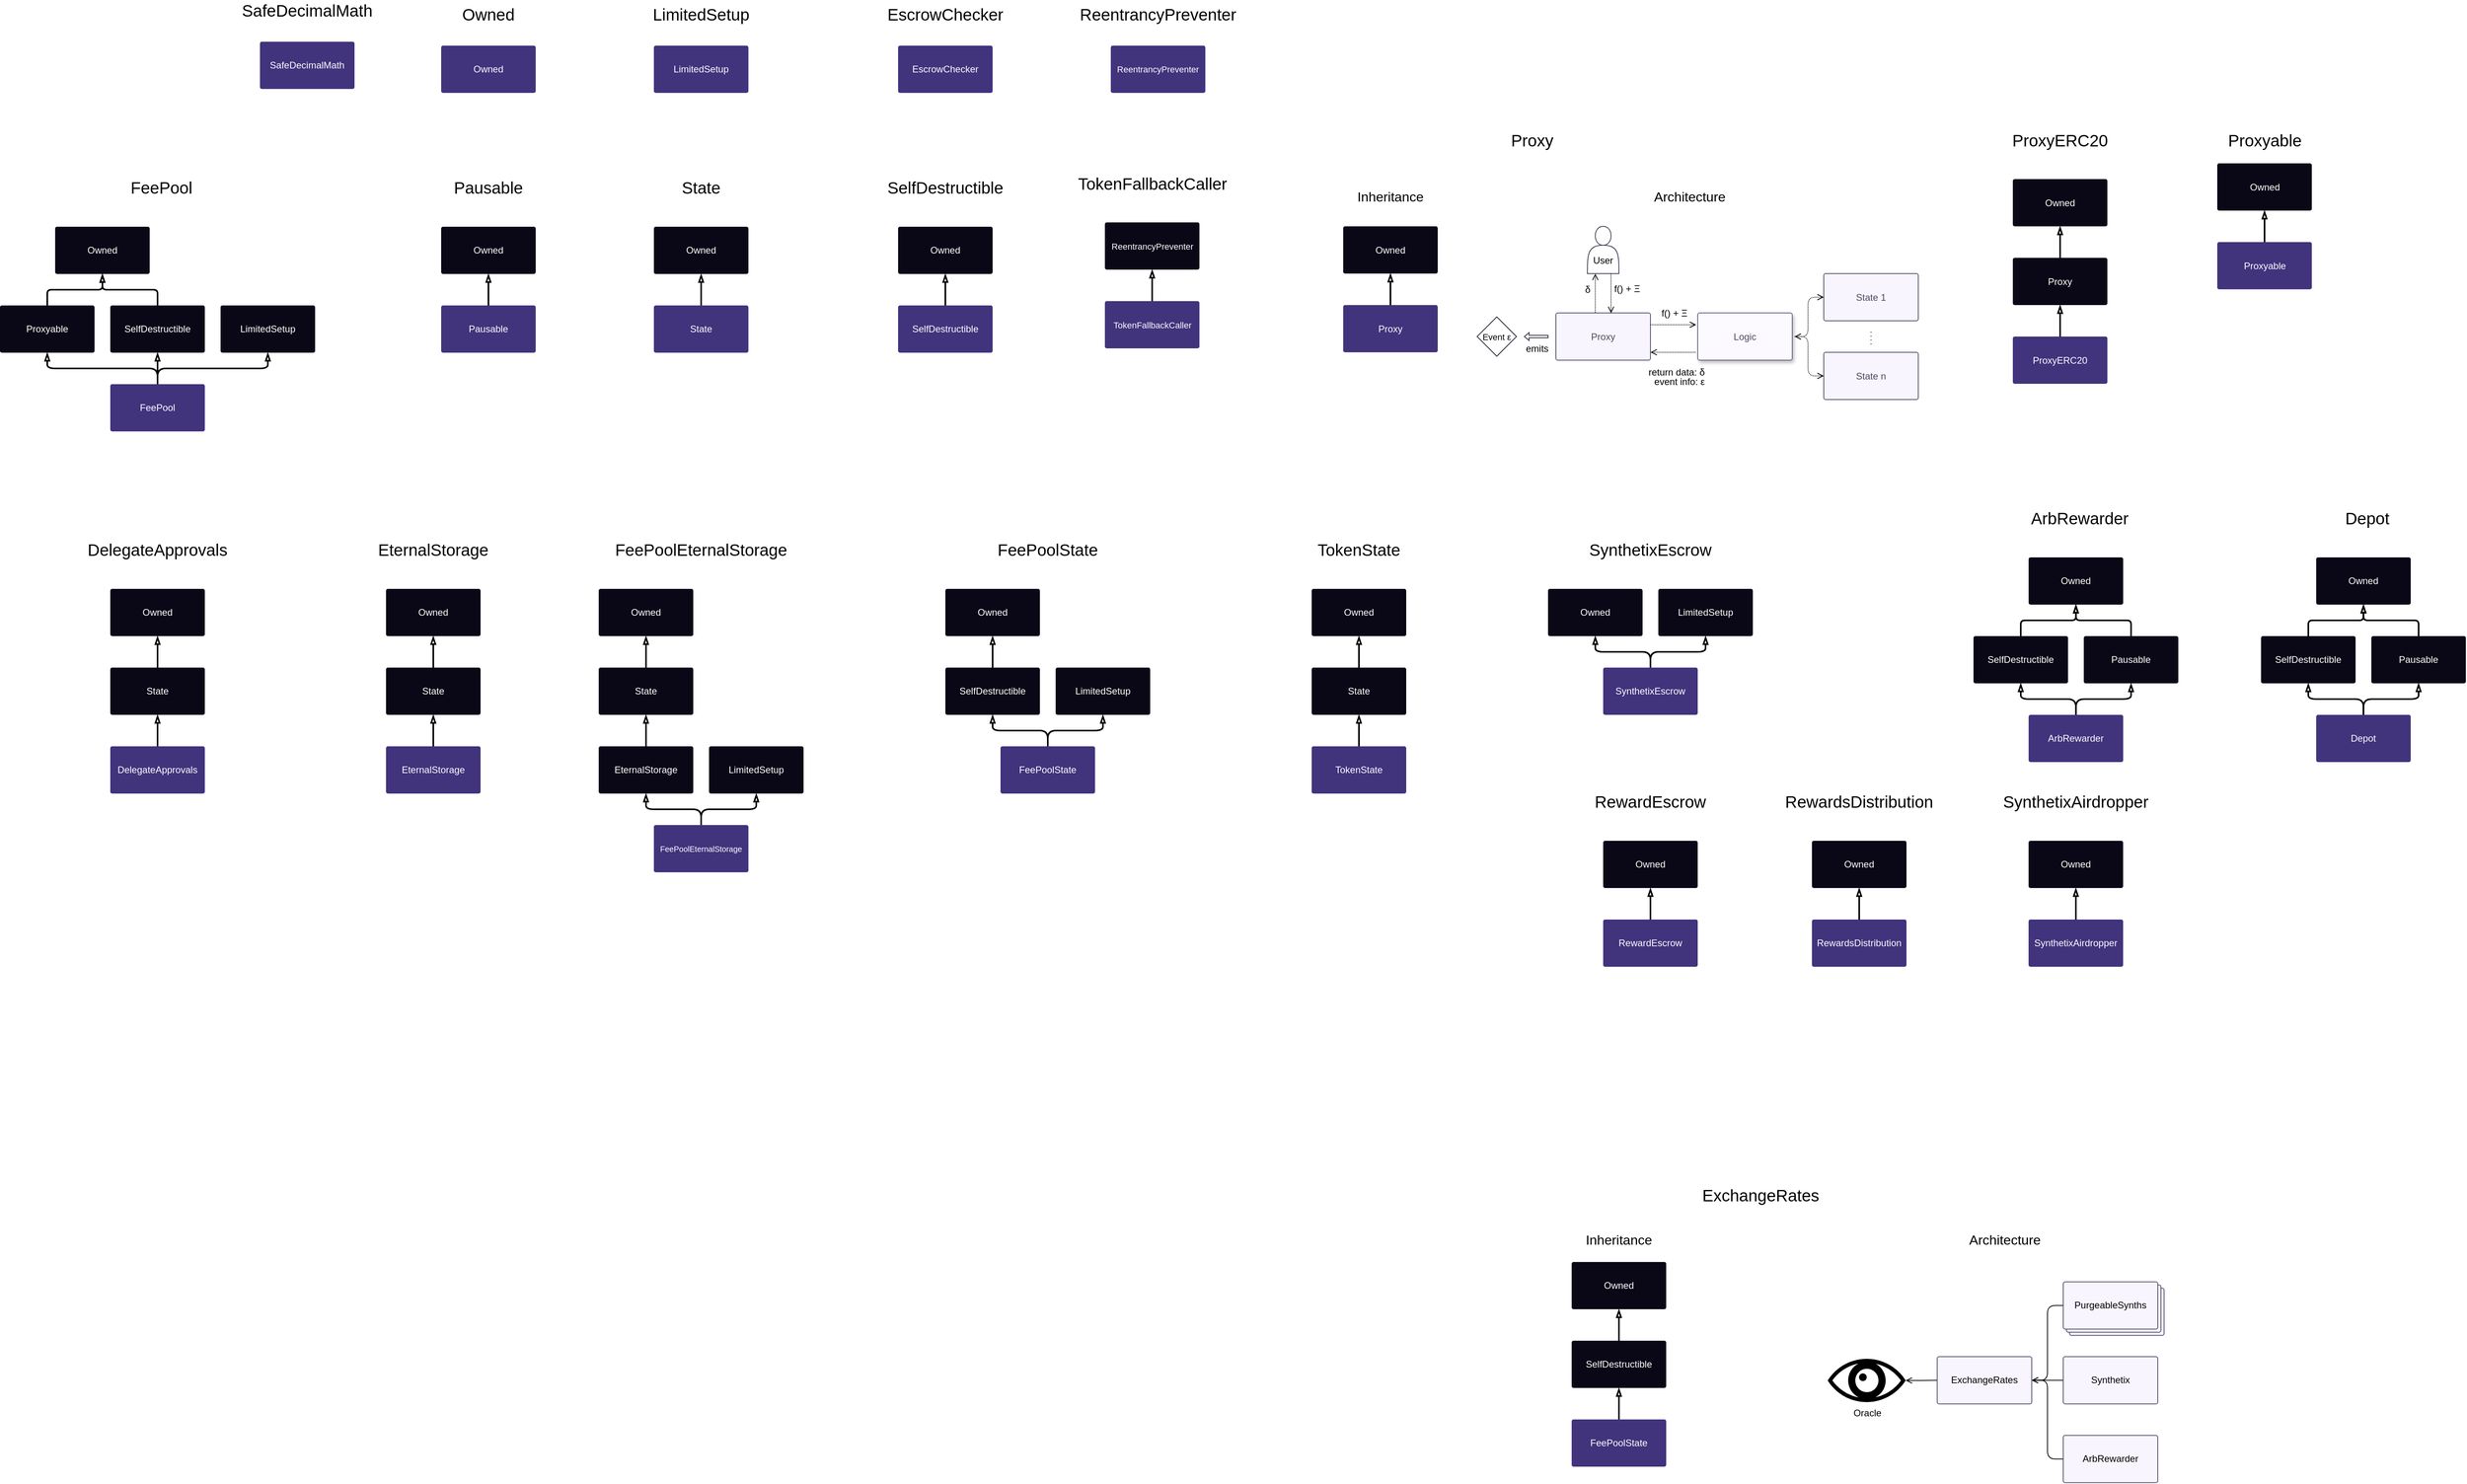 <mxfile version="11.2.8" type="device" pages="1"><diagram id="GeBhjOawOfTG-TZ4o7KQ" name="Page-1"><mxGraphModel dx="1338" dy="1855" grid="1" gridSize="10" guides="1" tooltips="1" connect="1" arrows="1" fold="1" page="1" pageScale="1" pageWidth="850" pageHeight="1100" math="0" shadow="0"><root><mxCell id="0"/><mxCell id="1" parent="0"/><mxCell id="AA69jOeBU6M6I2S-nlwK-62" style="edgeStyle=orthogonalEdgeStyle;rounded=1;orthogonalLoop=1;jettySize=auto;html=1;exitX=0.5;exitY=0;exitDx=0;exitDy=0;entryX=0.5;entryY=1;entryDx=0;entryDy=0;endArrow=blockThin;endFill=0;strokeWidth=2;fontSize=21;" edge="1" parent="1" source="AA69jOeBU6M6I2S-nlwK-1" target="AA69jOeBU6M6I2S-nlwK-2"><mxGeometry relative="1" as="geometry"/></mxCell><mxCell id="AA69jOeBU6M6I2S-nlwK-63" style="edgeStyle=orthogonalEdgeStyle;rounded=1;orthogonalLoop=1;jettySize=auto;html=1;exitX=0.5;exitY=0;exitDx=0;exitDy=0;entryX=0.5;entryY=1;entryDx=0;entryDy=0;endArrow=blockThin;endFill=0;strokeWidth=2;fontSize=21;" edge="1" parent="1" source="AA69jOeBU6M6I2S-nlwK-1" target="AA69jOeBU6M6I2S-nlwK-5"><mxGeometry relative="1" as="geometry"/></mxCell><mxCell id="AA69jOeBU6M6I2S-nlwK-64" style="edgeStyle=orthogonalEdgeStyle;rounded=1;orthogonalLoop=1;jettySize=auto;html=1;exitX=0.5;exitY=0;exitDx=0;exitDy=0;entryX=0.5;entryY=1;entryDx=0;entryDy=0;endArrow=blockThin;endFill=0;strokeWidth=2;fontSize=21;" edge="1" parent="1" source="AA69jOeBU6M6I2S-nlwK-1" target="AA69jOeBU6M6I2S-nlwK-4"><mxGeometry relative="1" as="geometry"/></mxCell><mxCell id="AA69jOeBU6M6I2S-nlwK-1" value="&lt;font color=&quot;#FFFFFF&quot;&gt;FeePool&lt;/font&gt;" style="rounded=1;whiteSpace=wrap;html=1;fillColor=#42337D;strokeColor=none;arcSize=4;gradientColor=none;" vertex="1" parent="1"><mxGeometry x="180" y="320" width="120" height="60" as="geometry"/></mxCell><mxCell id="AA69jOeBU6M6I2S-nlwK-7" style="edgeStyle=orthogonalEdgeStyle;rounded=1;orthogonalLoop=1;jettySize=auto;html=1;exitX=0.5;exitY=0;exitDx=0;exitDy=0;entryX=0.5;entryY=1;entryDx=0;entryDy=0;strokeWidth=2;arcSize=10;endArrow=blockThin;endFill=0;" edge="1" parent="1" source="AA69jOeBU6M6I2S-nlwK-2" target="AA69jOeBU6M6I2S-nlwK-3"><mxGeometry relative="1" as="geometry"/></mxCell><UserObject label="&lt;font color=&quot;#FFFFFF&quot;&gt;SelfDestructible&lt;/font&gt;" link="SelfDestructible" id="AA69jOeBU6M6I2S-nlwK-2"><mxCell style="rounded=1;whiteSpace=wrap;html=1;fillColor=#0a0817;strokeColor=none;arcSize=4;" vertex="1" parent="1"><mxGeometry x="180" y="220" width="120" height="60" as="geometry"/></mxCell></UserObject><UserObject label="&lt;font color=&quot;#FFFFFF&quot;&gt;Owned&lt;/font&gt;" link="Owned" id="AA69jOeBU6M6I2S-nlwK-3"><mxCell style="rounded=1;whiteSpace=wrap;html=1;fillColor=#0a0817;strokeColor=none;arcSize=4;" vertex="1" parent="1"><mxGeometry x="110" y="120" width="120" height="60" as="geometry"/></mxCell></UserObject><UserObject label="&lt;div&gt;&lt;font color=&quot;#FFFFFF&quot;&gt;LimitedSetup&lt;/font&gt;&lt;/div&gt;" link="LimitedSetup" id="AA69jOeBU6M6I2S-nlwK-4"><mxCell style="rounded=1;whiteSpace=wrap;html=1;fillColor=#0a0817;strokeColor=none;arcSize=4;" vertex="1" parent="1"><mxGeometry x="320" y="220" width="120" height="60" as="geometry"/></mxCell></UserObject><mxCell id="AA69jOeBU6M6I2S-nlwK-10" style="edgeStyle=orthogonalEdgeStyle;rounded=1;orthogonalLoop=1;jettySize=auto;html=1;exitX=0.5;exitY=0;exitDx=0;exitDy=0;strokeWidth=2;arcSize=10;endArrow=blockThin;endFill=0;" edge="1" parent="1" source="AA69jOeBU6M6I2S-nlwK-5" target="AA69jOeBU6M6I2S-nlwK-3"><mxGeometry relative="1" as="geometry"/></mxCell><UserObject label="&lt;font style=&quot;font-size: 12px&quot; color=&quot;#FFFFFF&quot;&gt;Proxyable&lt;/font&gt;" link="Proxyable" id="AA69jOeBU6M6I2S-nlwK-5"><mxCell style="rounded=1;whiteSpace=wrap;html=1;fillColor=#0a0817;strokeColor=none;arcSize=4;" vertex="1" parent="1"><mxGeometry x="40" y="220" width="120" height="60" as="geometry"/></mxCell></UserObject><mxCell id="AA69jOeBU6M6I2S-nlwK-16" value="Pausable" style="text;html=1;strokeColor=none;fillColor=none;align=center;verticalAlign=middle;whiteSpace=wrap;rounded=0;fontSize=21;" vertex="1" parent="1"><mxGeometry x="640" y="60" width="40" height="20" as="geometry"/></mxCell><mxCell id="AA69jOeBU6M6I2S-nlwK-17" value="FeePool" style="text;html=1;strokeColor=none;fillColor=none;align=center;verticalAlign=middle;whiteSpace=wrap;rounded=0;fontSize=21;" vertex="1" parent="1"><mxGeometry x="225" y="60" width="40" height="20" as="geometry"/></mxCell><mxCell id="AA69jOeBU6M6I2S-nlwK-18" style="edgeStyle=orthogonalEdgeStyle;rounded=1;orthogonalLoop=1;jettySize=auto;html=1;exitX=0.5;exitY=0;exitDx=0;exitDy=0;entryX=0.5;entryY=1;entryDx=0;entryDy=0;strokeWidth=2;arcSize=10;endArrow=blockThin;endFill=0;" edge="1" parent="1" source="AA69jOeBU6M6I2S-nlwK-19" target="AA69jOeBU6M6I2S-nlwK-20"><mxGeometry relative="1" as="geometry"/></mxCell><UserObject label="&lt;font color=&quot;#FFFFFF&quot;&gt;Pausable&lt;/font&gt;" id="AA69jOeBU6M6I2S-nlwK-19"><mxCell style="rounded=1;whiteSpace=wrap;html=1;fillColor=#42337D;strokeColor=none;arcSize=4;" vertex="1" parent="1"><mxGeometry x="600" y="220" width="120" height="60" as="geometry"/></mxCell></UserObject><UserObject label="&lt;font color=&quot;#FFFFFF&quot;&gt;Owned&lt;/font&gt;" link="Owned" id="AA69jOeBU6M6I2S-nlwK-20"><mxCell style="rounded=1;whiteSpace=wrap;html=1;fillColor=#0a0817;strokeColor=none;arcSize=4;" vertex="1" parent="1"><mxGeometry x="600" y="120" width="120" height="60" as="geometry"/></mxCell></UserObject><mxCell id="AA69jOeBU6M6I2S-nlwK-21" value="&lt;div&gt;SelfDestructible&lt;/div&gt;" style="text;html=1;strokeColor=none;fillColor=none;align=center;verticalAlign=middle;whiteSpace=wrap;rounded=0;fontSize=21;" vertex="1" parent="1"><mxGeometry x="1220" y="60" width="40" height="20" as="geometry"/></mxCell><mxCell id="AA69jOeBU6M6I2S-nlwK-73" style="edgeStyle=orthogonalEdgeStyle;rounded=1;orthogonalLoop=1;jettySize=auto;html=1;exitX=0.5;exitY=0;exitDx=0;exitDy=0;endArrow=blockThin;endFill=0;strokeWidth=2;fontSize=21;" edge="1" parent="1" source="AA69jOeBU6M6I2S-nlwK-32" target="AA69jOeBU6M6I2S-nlwK-35"><mxGeometry relative="1" as="geometry"/></mxCell><mxCell id="AA69jOeBU6M6I2S-nlwK-32" value="&lt;font color=&quot;#FFFFFF&quot;&gt;SelfDestructible&lt;/font&gt;" style="rounded=1;whiteSpace=wrap;html=1;fillColor=#42337D;strokeColor=none;arcSize=4;gradientColor=none;" vertex="1" parent="1"><mxGeometry x="1180" y="220" width="120" height="60" as="geometry"/></mxCell><UserObject label="&lt;font color=&quot;#FFFFFF&quot;&gt;Owned&lt;/font&gt;" link="Owned" id="AA69jOeBU6M6I2S-nlwK-35"><mxCell style="rounded=1;whiteSpace=wrap;html=1;fillColor=#0a0817;strokeColor=none;arcSize=4;" vertex="1" parent="1"><mxGeometry x="1180" y="120" width="120" height="60" as="geometry"/></mxCell></UserObject><mxCell id="AA69jOeBU6M6I2S-nlwK-36" style="edgeStyle=orthogonalEdgeStyle;rounded=1;orthogonalLoop=1;jettySize=auto;html=1;exitX=0.5;exitY=0;exitDx=0;exitDy=0;entryX=0.5;entryY=1;entryDx=0;entryDy=0;strokeWidth=2;arcSize=10;endArrow=blockThin;endFill=0;" edge="1" parent="1" source="AA69jOeBU6M6I2S-nlwK-37" target="AA69jOeBU6M6I2S-nlwK-38"><mxGeometry relative="1" as="geometry"/></mxCell><mxCell id="AA69jOeBU6M6I2S-nlwK-37" value="&lt;font color=&quot;#FFFFFF&quot;&gt;State&lt;/font&gt;" style="rounded=1;whiteSpace=wrap;html=1;fillColor=#42337D;strokeColor=none;arcSize=4;gradientColor=none;" vertex="1" parent="1"><mxGeometry x="870" y="220" width="120" height="60" as="geometry"/></mxCell><UserObject label="&lt;font color=&quot;#FFFFFF&quot;&gt;Owned&lt;/font&gt;" link="Owned" id="AA69jOeBU6M6I2S-nlwK-38"><mxCell style="rounded=1;whiteSpace=wrap;html=1;fillColor=#0a0817;strokeColor=none;arcSize=4;" vertex="1" parent="1"><mxGeometry x="870" y="120" width="120" height="60" as="geometry"/></mxCell></UserObject><mxCell id="AA69jOeBU6M6I2S-nlwK-39" value="State" style="text;html=1;strokeColor=none;fillColor=none;align=center;verticalAlign=middle;whiteSpace=wrap;rounded=0;fontSize=21;" vertex="1" parent="1"><mxGeometry x="910" y="60" width="40" height="20" as="geometry"/></mxCell><mxCell id="AA69jOeBU6M6I2S-nlwK-41" style="edgeStyle=orthogonalEdgeStyle;rounded=1;orthogonalLoop=1;jettySize=auto;html=1;exitX=0.5;exitY=0;exitDx=0;exitDy=0;entryX=0.5;entryY=1;entryDx=0;entryDy=0;strokeWidth=2;arcSize=10;endArrow=blockThin;endFill=0;" edge="1" parent="1" source="AA69jOeBU6M6I2S-nlwK-42" target="AA69jOeBU6M6I2S-nlwK-43"><mxGeometry relative="1" as="geometry"/></mxCell><UserObject label="&lt;font color=&quot;#FFFFFF&quot;&gt;DelegateApprovals&lt;/font&gt;" id="AA69jOeBU6M6I2S-nlwK-42"><mxCell style="rounded=1;whiteSpace=wrap;html=1;fillColor=#42337D;strokeColor=none;arcSize=4;gradientColor=none;" vertex="1" parent="1"><mxGeometry x="180" y="780" width="120" height="60" as="geometry"/></mxCell></UserObject><mxCell id="AA69jOeBU6M6I2S-nlwK-46" style="edgeStyle=orthogonalEdgeStyle;rounded=1;orthogonalLoop=1;jettySize=auto;html=1;exitX=0.5;exitY=0;exitDx=0;exitDy=0;entryX=0.5;entryY=1;entryDx=0;entryDy=0;endArrow=blockThin;endFill=0;strokeWidth=2;fontSize=21;" edge="1" parent="1" source="AA69jOeBU6M6I2S-nlwK-43" target="AA69jOeBU6M6I2S-nlwK-45"><mxGeometry relative="1" as="geometry"/></mxCell><UserObject label="&lt;font color=&quot;#FFFFFF&quot;&gt;State&lt;/font&gt;" link="State" id="AA69jOeBU6M6I2S-nlwK-43"><mxCell style="rounded=1;whiteSpace=wrap;html=1;fillColor=#0a0817;strokeColor=none;arcSize=4;" vertex="1" parent="1"><mxGeometry x="180" y="680" width="120" height="60" as="geometry"/></mxCell></UserObject><mxCell id="AA69jOeBU6M6I2S-nlwK-44" value="DelegateApprovals" style="text;html=1;strokeColor=none;fillColor=none;align=center;verticalAlign=middle;whiteSpace=wrap;rounded=0;fontSize=21;" vertex="1" parent="1"><mxGeometry x="220" y="520" width="40" height="20" as="geometry"/></mxCell><UserObject label="&lt;font color=&quot;#FFFFFF&quot;&gt;Owned&lt;/font&gt;" link="Owned" id="AA69jOeBU6M6I2S-nlwK-45"><mxCell style="rounded=1;whiteSpace=wrap;html=1;fillColor=#0a0817;strokeColor=none;arcSize=4;" vertex="1" parent="1"><mxGeometry x="180" y="580" width="120" height="60" as="geometry"/></mxCell></UserObject><mxCell id="AA69jOeBU6M6I2S-nlwK-47" style="edgeStyle=orthogonalEdgeStyle;rounded=1;orthogonalLoop=1;jettySize=auto;html=1;exitX=0.5;exitY=0;exitDx=0;exitDy=0;entryX=0.5;entryY=1;entryDx=0;entryDy=0;strokeWidth=2;arcSize=10;endArrow=blockThin;endFill=0;" edge="1" parent="1" source="AA69jOeBU6M6I2S-nlwK-48" target="AA69jOeBU6M6I2S-nlwK-50"><mxGeometry relative="1" as="geometry"/></mxCell><UserObject label="&lt;font color=&quot;#FFFFFF&quot;&gt;EternalStorage&lt;/font&gt;" id="AA69jOeBU6M6I2S-nlwK-48"><mxCell style="rounded=1;whiteSpace=wrap;html=1;fillColor=#42337D;strokeColor=none;arcSize=4;gradientColor=none;" vertex="1" parent="1"><mxGeometry x="530" y="780" width="120" height="60" as="geometry"/></mxCell></UserObject><mxCell id="AA69jOeBU6M6I2S-nlwK-49" style="edgeStyle=orthogonalEdgeStyle;rounded=1;orthogonalLoop=1;jettySize=auto;html=1;exitX=0.5;exitY=0;exitDx=0;exitDy=0;entryX=0.5;entryY=1;entryDx=0;entryDy=0;endArrow=blockThin;endFill=0;strokeWidth=2;fontSize=21;" edge="1" parent="1" source="AA69jOeBU6M6I2S-nlwK-50" target="AA69jOeBU6M6I2S-nlwK-52"><mxGeometry relative="1" as="geometry"/></mxCell><UserObject label="&lt;font color=&quot;#FFFFFF&quot;&gt;State&lt;/font&gt;" link="State" id="AA69jOeBU6M6I2S-nlwK-50"><mxCell style="rounded=1;whiteSpace=wrap;html=1;fillColor=#0a0817;strokeColor=none;arcSize=4;" vertex="1" parent="1"><mxGeometry x="530" y="680" width="120" height="60" as="geometry"/></mxCell></UserObject><mxCell id="AA69jOeBU6M6I2S-nlwK-51" value="EternalStorage" style="text;html=1;strokeColor=none;fillColor=none;align=center;verticalAlign=middle;whiteSpace=wrap;rounded=0;fontSize=21;" vertex="1" parent="1"><mxGeometry x="570" y="520" width="40" height="20" as="geometry"/></mxCell><UserObject label="&lt;font color=&quot;#FFFFFF&quot;&gt;Owned&lt;/font&gt;" link="Owned" id="AA69jOeBU6M6I2S-nlwK-52"><mxCell style="rounded=1;whiteSpace=wrap;html=1;fillColor=#0a0817;strokeColor=none;arcSize=4;" vertex="1" parent="1"><mxGeometry x="530" y="580" width="120" height="60" as="geometry"/></mxCell></UserObject><mxCell id="AA69jOeBU6M6I2S-nlwK-53" style="edgeStyle=orthogonalEdgeStyle;rounded=1;orthogonalLoop=1;jettySize=auto;html=1;exitX=0.5;exitY=0;exitDx=0;exitDy=0;entryX=0.5;entryY=1;entryDx=0;entryDy=0;strokeWidth=2;arcSize=10;endArrow=blockThin;endFill=0;" edge="1" parent="1" source="AA69jOeBU6M6I2S-nlwK-54" target="AA69jOeBU6M6I2S-nlwK-56"><mxGeometry relative="1" as="geometry"/></mxCell><UserObject label="&lt;font color=&quot;#FFFFFF&quot;&gt;EternalStorage&lt;/font&gt;" link="EternalStorage" id="AA69jOeBU6M6I2S-nlwK-54"><mxCell style="rounded=1;whiteSpace=wrap;html=1;fillColor=#0A0817;strokeColor=none;arcSize=4;gradientColor=none;" vertex="1" parent="1"><mxGeometry x="800" y="780" width="120" height="60" as="geometry"/></mxCell></UserObject><mxCell id="AA69jOeBU6M6I2S-nlwK-55" style="edgeStyle=orthogonalEdgeStyle;rounded=1;orthogonalLoop=1;jettySize=auto;html=1;exitX=0.5;exitY=0;exitDx=0;exitDy=0;entryX=0.5;entryY=1;entryDx=0;entryDy=0;endArrow=blockThin;endFill=0;strokeWidth=2;fontSize=21;" edge="1" parent="1" source="AA69jOeBU6M6I2S-nlwK-56" target="AA69jOeBU6M6I2S-nlwK-58"><mxGeometry relative="1" as="geometry"/></mxCell><UserObject label="&lt;font color=&quot;#FFFFFF&quot;&gt;State&lt;/font&gt;" link="State" id="AA69jOeBU6M6I2S-nlwK-56"><mxCell style="rounded=1;whiteSpace=wrap;html=1;fillColor=#0a0817;strokeColor=none;arcSize=4;" vertex="1" parent="1"><mxGeometry x="800" y="680" width="120" height="60" as="geometry"/></mxCell></UserObject><mxCell id="AA69jOeBU6M6I2S-nlwK-57" value="&lt;div&gt;FeePoolEternalStorage&lt;/div&gt;" style="text;html=1;strokeColor=none;fillColor=none;align=center;verticalAlign=middle;whiteSpace=wrap;rounded=0;fontSize=21;" vertex="1" parent="1"><mxGeometry x="910" y="520" width="40" height="20" as="geometry"/></mxCell><UserObject label="&lt;font color=&quot;#FFFFFF&quot;&gt;Owned&lt;/font&gt;" link="Owned" id="AA69jOeBU6M6I2S-nlwK-58"><mxCell style="rounded=1;whiteSpace=wrap;html=1;fillColor=#0a0817;strokeColor=none;arcSize=4;" vertex="1" parent="1"><mxGeometry x="800" y="580" width="120" height="60" as="geometry"/></mxCell></UserObject><mxCell id="AA69jOeBU6M6I2S-nlwK-67" style="edgeStyle=orthogonalEdgeStyle;rounded=1;orthogonalLoop=1;jettySize=auto;html=1;exitX=0.5;exitY=0;exitDx=0;exitDy=0;entryX=0.5;entryY=1;entryDx=0;entryDy=0;endArrow=blockThin;endFill=0;strokeWidth=2;fontSize=21;" edge="1" parent="1" source="AA69jOeBU6M6I2S-nlwK-59" target="AA69jOeBU6M6I2S-nlwK-54"><mxGeometry relative="1" as="geometry"/></mxCell><mxCell id="AA69jOeBU6M6I2S-nlwK-68" style="edgeStyle=orthogonalEdgeStyle;rounded=1;orthogonalLoop=1;jettySize=auto;html=1;exitX=0.5;exitY=0;exitDx=0;exitDy=0;endArrow=blockThin;endFill=0;strokeWidth=2;fontSize=21;" edge="1" parent="1" source="AA69jOeBU6M6I2S-nlwK-59" target="AA69jOeBU6M6I2S-nlwK-61"><mxGeometry relative="1" as="geometry"/></mxCell><UserObject label="&lt;font style=&quot;font-size: 10px&quot; color=&quot;#FFFFFF&quot;&gt;FeePoolEternalStorage&lt;/font&gt;" id="AA69jOeBU6M6I2S-nlwK-59"><mxCell style="rounded=1;whiteSpace=wrap;html=1;fillColor=#42337D;strokeColor=none;arcSize=4;gradientColor=none;" vertex="1" parent="1"><mxGeometry x="870" y="880" width="120" height="60" as="geometry"/></mxCell></UserObject><UserObject label="&lt;font color=&quot;#FFFFFF&quot;&gt;LimitedSetup&lt;/font&gt;" link="LimitedSetup" id="AA69jOeBU6M6I2S-nlwK-61"><mxCell style="rounded=1;whiteSpace=wrap;html=1;fillColor=#0A0817;strokeColor=none;arcSize=4;gradientColor=none;" vertex="1" parent="1"><mxGeometry x="940" y="780" width="120" height="60" as="geometry"/></mxCell></UserObject><UserObject label="&lt;font color=&quot;#FFFFFF&quot;&gt;Owned&lt;/font&gt;" id="AA69jOeBU6M6I2S-nlwK-69"><mxCell style="rounded=1;whiteSpace=wrap;html=1;fillColor=#42337D;strokeColor=none;arcSize=4;" vertex="1" parent="1"><mxGeometry x="600" y="-110" width="120" height="60" as="geometry"/></mxCell></UserObject><mxCell id="AA69jOeBU6M6I2S-nlwK-70" value="Owned" style="text;html=1;strokeColor=none;fillColor=none;align=center;verticalAlign=middle;whiteSpace=wrap;rounded=0;fontSize=21;" vertex="1" parent="1"><mxGeometry x="640" y="-160" width="40" height="20" as="geometry"/></mxCell><UserObject label="&lt;font color=&quot;#FFFFFF&quot;&gt;LimitedSetup&lt;/font&gt;" id="AA69jOeBU6M6I2S-nlwK-71"><mxCell style="rounded=1;whiteSpace=wrap;html=1;fillColor=#42337D;strokeColor=none;arcSize=4;" vertex="1" parent="1"><mxGeometry x="870" y="-110" width="120" height="60" as="geometry"/></mxCell></UserObject><mxCell id="AA69jOeBU6M6I2S-nlwK-72" value="LimitedSetup" style="text;html=1;strokeColor=none;fillColor=none;align=center;verticalAlign=middle;whiteSpace=wrap;rounded=0;fontSize=21;" vertex="1" parent="1"><mxGeometry x="910" y="-160" width="40" height="20" as="geometry"/></mxCell><mxCell id="AA69jOeBU6M6I2S-nlwK-74" style="edgeStyle=orthogonalEdgeStyle;rounded=1;orthogonalLoop=1;jettySize=auto;html=1;exitX=0.5;exitY=0;exitDx=0;exitDy=0;entryX=0.5;entryY=1;entryDx=0;entryDy=0;strokeWidth=2;arcSize=10;endArrow=blockThin;endFill=0;" edge="1" parent="1" source="AA69jOeBU6M6I2S-nlwK-75" target="AA69jOeBU6M6I2S-nlwK-77"><mxGeometry relative="1" as="geometry"/></mxCell><UserObject label="&lt;font color=&quot;#FFFFFF&quot;&gt;SelfDestructible&lt;/font&gt;" link="SelfDestructible" id="AA69jOeBU6M6I2S-nlwK-75"><mxCell style="rounded=1;whiteSpace=wrap;html=1;fillColor=#0A0817;strokeColor=none;arcSize=4;gradientColor=none;" vertex="1" parent="1"><mxGeometry x="1240" y="680" width="120" height="60" as="geometry"/></mxCell></UserObject><UserObject label="&lt;font color=&quot;#FFFFFF&quot;&gt;Owned&lt;/font&gt;" link="Owned" id="AA69jOeBU6M6I2S-nlwK-77"><mxCell style="rounded=1;whiteSpace=wrap;html=1;fillColor=#0a0817;strokeColor=none;arcSize=4;" vertex="1" parent="1"><mxGeometry x="1240" y="580" width="120" height="60" as="geometry"/></mxCell></UserObject><mxCell id="AA69jOeBU6M6I2S-nlwK-79" style="edgeStyle=orthogonalEdgeStyle;rounded=1;orthogonalLoop=1;jettySize=auto;html=1;exitX=0.5;exitY=0;exitDx=0;exitDy=0;entryX=0.5;entryY=1;entryDx=0;entryDy=0;endArrow=blockThin;endFill=0;strokeWidth=2;fontSize=21;" edge="1" parent="1" source="AA69jOeBU6M6I2S-nlwK-81" target="AA69jOeBU6M6I2S-nlwK-75"><mxGeometry relative="1" as="geometry"/></mxCell><mxCell id="AA69jOeBU6M6I2S-nlwK-80" style="edgeStyle=orthogonalEdgeStyle;rounded=1;orthogonalLoop=1;jettySize=auto;html=1;exitX=0.5;exitY=0;exitDx=0;exitDy=0;endArrow=blockThin;endFill=0;strokeWidth=2;fontSize=21;" edge="1" parent="1" source="AA69jOeBU6M6I2S-nlwK-81" target="AA69jOeBU6M6I2S-nlwK-82"><mxGeometry relative="1" as="geometry"/></mxCell><UserObject label="&lt;font style=&quot;font-size: 12px&quot; color=&quot;#FFFFFF&quot;&gt;FeePoolState&lt;/font&gt;" id="AA69jOeBU6M6I2S-nlwK-81"><mxCell style="rounded=1;whiteSpace=wrap;html=1;fillColor=#42337D;strokeColor=none;arcSize=4;gradientColor=none;" vertex="1" parent="1"><mxGeometry x="1310" y="780" width="120" height="60" as="geometry"/></mxCell></UserObject><UserObject label="&lt;font color=&quot;#FFFFFF&quot;&gt;LimitedSetup&lt;/font&gt;" link="LimitedSetup" id="AA69jOeBU6M6I2S-nlwK-82"><mxCell style="rounded=1;whiteSpace=wrap;html=1;fillColor=#0A0817;strokeColor=none;arcSize=4;gradientColor=none;" vertex="1" parent="1"><mxGeometry x="1380" y="680" width="120" height="60" as="geometry"/></mxCell></UserObject><mxCell id="AA69jOeBU6M6I2S-nlwK-83" value="&lt;div&gt;FeePoolState&lt;/div&gt;" style="text;html=1;strokeColor=none;fillColor=none;align=center;verticalAlign=middle;whiteSpace=wrap;rounded=0;fontSize=21;" vertex="1" parent="1"><mxGeometry x="1350" y="520" width="40" height="20" as="geometry"/></mxCell><mxCell id="AA69jOeBU6M6I2S-nlwK-88" value="Proxy" style="text;html=1;strokeColor=none;fillColor=none;align=center;verticalAlign=middle;whiteSpace=wrap;rounded=0;fontSize=21;" vertex="1" parent="1"><mxGeometry x="1965" y="-0.5" width="40" height="20" as="geometry"/></mxCell><mxCell id="AA69jOeBU6M6I2S-nlwK-89" style="edgeStyle=orthogonalEdgeStyle;rounded=1;orthogonalLoop=1;jettySize=auto;html=1;exitX=0.5;exitY=0;exitDx=0;exitDy=0;endArrow=blockThin;endFill=0;strokeWidth=2;fontSize=21;" edge="1" parent="1" source="AA69jOeBU6M6I2S-nlwK-90" target="AA69jOeBU6M6I2S-nlwK-91"><mxGeometry relative="1" as="geometry"/></mxCell><mxCell id="AA69jOeBU6M6I2S-nlwK-90" value="&lt;font color=&quot;#FFFFFF&quot;&gt;Proxy&lt;/font&gt;" style="rounded=1;whiteSpace=wrap;html=1;fillColor=#42337D;strokeColor=none;arcSize=4;gradientColor=none;" vertex="1" parent="1"><mxGeometry x="1745" y="219.5" width="120" height="60" as="geometry"/></mxCell><UserObject label="&lt;font color=&quot;#FFFFFF&quot;&gt;Owned&lt;/font&gt;" link="Owned" id="AA69jOeBU6M6I2S-nlwK-91"><mxCell style="rounded=1;whiteSpace=wrap;html=1;fillColor=#0a0817;strokeColor=none;arcSize=4;" vertex="1" parent="1"><mxGeometry x="1745" y="119.5" width="120" height="60" as="geometry"/></mxCell></UserObject><mxCell id="AA69jOeBU6M6I2S-nlwK-92" value="&lt;font style=&quot;font-size: 17px&quot;&gt;Inheritance&lt;/font&gt;" style="text;html=1;strokeColor=none;fillColor=none;align=center;verticalAlign=middle;whiteSpace=wrap;rounded=0;fontSize=21;" vertex="1" parent="1"><mxGeometry x="1785" y="69.5" width="40" height="20" as="geometry"/></mxCell><mxCell id="AA69jOeBU6M6I2S-nlwK-93" value="&lt;font style=&quot;font-size: 17px&quot;&gt;Architecture&lt;/font&gt;" style="text;html=1;strokeColor=none;fillColor=none;align=center;verticalAlign=middle;whiteSpace=wrap;rounded=0;fontSize=21;" vertex="1" parent="1"><mxGeometry x="2165" y="69.5" width="40" height="20" as="geometry"/></mxCell><mxCell id="AA69jOeBU6M6I2S-nlwK-123" style="edgeStyle=orthogonalEdgeStyle;rounded=1;orthogonalLoop=1;jettySize=auto;html=1;exitX=1;exitY=0.25;exitDx=0;exitDy=0;dashed=1;dashPattern=1 1;startArrow=none;startFill=0;endArrow=open;endFill=0;strokeWidth=1;fontSize=21;" edge="1" parent="1" source="AA69jOeBU6M6I2S-nlwK-96"><mxGeometry relative="1" as="geometry"><mxPoint x="2193" y="244.5" as="targetPoint"/><mxPoint x="2136.968" y="244.5" as="sourcePoint"/></mxGeometry></mxCell><mxCell id="AA69jOeBU6M6I2S-nlwK-128" value="&lt;font style=&quot;font-size: 12px&quot;&gt;f() + &lt;/font&gt;&lt;font style=&quot;font-size: 12px&quot;&gt;Ξ&lt;/font&gt;" style="text;html=1;resizable=0;points=[];align=center;verticalAlign=middle;labelBackgroundColor=#ffffff;fontSize=12;" vertex="1" connectable="0" parent="AA69jOeBU6M6I2S-nlwK-123"><mxGeometry x="0.228" y="-1" relative="1" as="geometry"><mxPoint x="-5.5" y="-16" as="offset"/></mxGeometry></mxCell><mxCell id="AA69jOeBU6M6I2S-nlwK-96" value="&lt;font color=&quot;#4D4963&quot;&gt;Proxy&lt;/font&gt;" style="rounded=1;whiteSpace=wrap;html=1;fillColor=#F8F5FF;strokeColor=#4D4963;arcSize=4;gradientColor=none;strokeWidth=1;" vertex="1" parent="1"><mxGeometry x="2015" y="229.5" width="120" height="60" as="geometry"/></mxCell><mxCell id="AA69jOeBU6M6I2S-nlwK-104" style="edgeStyle=orthogonalEdgeStyle;rounded=1;orthogonalLoop=1;jettySize=auto;html=1;exitX=1;exitY=0.5;exitDx=0;exitDy=0;entryX=0;entryY=0.5;entryDx=0;entryDy=0;dashed=1;startArrow=open;startFill=0;endArrow=open;endFill=0;strokeWidth=1;fontSize=21;dashPattern=1 1;" edge="1" parent="1" source="AA69jOeBU6M6I2S-nlwK-101" target="AA69jOeBU6M6I2S-nlwK-102"><mxGeometry relative="1" as="geometry"/></mxCell><mxCell id="AA69jOeBU6M6I2S-nlwK-114" style="edgeStyle=orthogonalEdgeStyle;rounded=1;orthogonalLoop=1;jettySize=auto;html=1;exitX=1;exitY=0.5;exitDx=0;exitDy=0;entryX=0;entryY=0.5;entryDx=0;entryDy=0;dashed=1;startArrow=none;startFill=0;endArrow=open;endFill=0;strokeWidth=1;fontSize=21;dashPattern=1 1;" edge="1" parent="1" source="AA69jOeBU6M6I2S-nlwK-101" target="AA69jOeBU6M6I2S-nlwK-113"><mxGeometry relative="1" as="geometry"/></mxCell><mxCell id="AA69jOeBU6M6I2S-nlwK-101" value="&lt;font color=&quot;#4D4963&quot;&gt;Logic&lt;br&gt;&lt;/font&gt;" style="rounded=1;whiteSpace=wrap;html=1;fillColor=#FCFAFF;strokeColor=#5D5878;arcSize=4;gradientColor=none;strokeWidth=1;glass=0;shadow=1;comic=0;perimeterSpacing=3;" vertex="1" parent="1"><mxGeometry x="2195" y="229.5" width="120" height="60" as="geometry"/></mxCell><mxCell id="AA69jOeBU6M6I2S-nlwK-102" value="&lt;font color=&quot;#4D4963&quot;&gt;State 1&lt;br&gt;&lt;/font&gt;" style="rounded=1;whiteSpace=wrap;html=1;fillColor=#F8F5FF;strokeColor=#4D4963;arcSize=4;gradientColor=none;strokeWidth=1;" vertex="1" parent="1"><mxGeometry x="2355" y="179.5" width="120" height="60" as="geometry"/></mxCell><mxCell id="AA69jOeBU6M6I2S-nlwK-112" style="edgeStyle=orthogonalEdgeStyle;rounded=1;orthogonalLoop=1;jettySize=auto;html=1;exitX=0.5;exitY=1;exitDx=0;exitDy=0;entryX=0.5;entryY=0;entryDx=0;entryDy=0;startArrow=none;startFill=0;endArrow=open;endFill=0;strokeWidth=1;fontSize=21;dashed=1;dashPattern=1 1;" edge="1" parent="1"><mxGeometry relative="1" as="geometry"><mxPoint x="2085" y="179.7" as="sourcePoint"/><mxPoint x="2085" y="229.7" as="targetPoint"/></mxGeometry></mxCell><mxCell id="AA69jOeBU6M6I2S-nlwK-126" value="&lt;font style=&quot;font-size: 12px&quot;&gt;f()&lt;/font&gt; + Ξ " style="text;html=1;resizable=0;points=[];align=center;verticalAlign=middle;labelBackgroundColor=#ffffff;fontSize=12;" vertex="1" connectable="0" parent="AA69jOeBU6M6I2S-nlwK-112"><mxGeometry x="0.04" y="1" relative="1" as="geometry"><mxPoint x="19" y="-6.5" as="offset"/></mxGeometry></mxCell><mxCell id="AA69jOeBU6M6I2S-nlwK-110" value="&lt;div&gt;&lt;br&gt;&lt;/div&gt;&lt;div style=&quot;font-size: 12px&quot;&gt;User&lt;br&gt;&lt;/div&gt;" style="shape=actor;whiteSpace=wrap;html=1;strokeColor=#3D3A4F;strokeWidth=1;fillColor=#FFFFFF;gradientColor=none;fontSize=21;" vertex="1" parent="1"><mxGeometry x="2055" y="119.5" width="40" height="60" as="geometry"/></mxCell><mxCell id="AA69jOeBU6M6I2S-nlwK-113" value="&lt;font color=&quot;#4D4963&quot;&gt;State n&lt;/font&gt;" style="rounded=1;whiteSpace=wrap;html=1;fillColor=#F8F5FF;strokeColor=#4D4963;arcSize=4;gradientColor=none;strokeWidth=1;" vertex="1" parent="1"><mxGeometry x="2355" y="279.5" width="120" height="60" as="geometry"/></mxCell><mxCell id="AA69jOeBU6M6I2S-nlwK-115" value="" style="endArrow=none;dashed=1;html=1;dashPattern=1 4;strokeWidth=1;fontSize=21;" edge="1" parent="1"><mxGeometry width="50" height="50" relative="1" as="geometry"><mxPoint x="2415" y="269.5" as="sourcePoint"/><mxPoint x="2415" y="249.5" as="targetPoint"/></mxGeometry></mxCell><mxCell id="AA69jOeBU6M6I2S-nlwK-125" style="edgeStyle=orthogonalEdgeStyle;rounded=1;orthogonalLoop=1;jettySize=auto;html=1;exitX=1.001;exitY=0.833;exitDx=0;exitDy=0;dashed=1;dashPattern=1 1;startArrow=open;startFill=0;endArrow=none;endFill=0;strokeWidth=1;fontSize=21;exitPerimeter=0;" edge="1" parent="1" source="AA69jOeBU6M6I2S-nlwK-96"><mxGeometry relative="1" as="geometry"><mxPoint x="2193" y="279.5" as="targetPoint"/><mxPoint x="2136.968" y="279.5" as="sourcePoint"/></mxGeometry></mxCell><mxCell id="AA69jOeBU6M6I2S-nlwK-132" value="&lt;p style=&quot;line-height: 60%; font-size: 12px;&quot; align=&quot;right&quot;&gt;&lt;font style=&quot;font-size: 12px;&quot;&gt;&lt;span style=&quot;font-size: 12px;&quot;&gt;&lt;font style=&quot;font-size: 12px;&quot;&gt;return data: &lt;span style=&quot;font-size: 12px;&quot; lang=&quot;el&quot;&gt;δ&lt;/span&gt;&lt;/font&gt;&lt;/span&gt;&lt;span style=&quot;font-size: 12px;&quot;&gt;&lt;font style=&quot;font-size: 12px;&quot;&gt;&lt;span style=&quot;line-height: 100%; font-size: 12px;&quot; lang=&quot;el&quot;&gt;&lt;br style=&quot;font-size: 12px;&quot;&gt;event info: &lt;/span&gt;&lt;span title=&quot;Greek language text&quot; style=&quot;font-size: 12px;&quot; lang=&quot;el&quot;&gt;ε&lt;/span&gt;&lt;/font&gt;&lt;/span&gt;&lt;span style=&quot;font-size: 12px;&quot;&gt;&lt;font style=&quot;font-size: 12px;&quot;&gt;&lt;span style=&quot;font-size: 12px;&quot; lang=&quot;el&quot;&gt;&lt;/span&gt;&lt;/font&gt;&lt;/span&gt;&lt;/font&gt;&lt;/p&gt;&lt;div style=&quot;font-size: 12px;&quot; align=&quot;right&quot;&gt;&lt;font style=&quot;font-size: 12px;&quot;&gt;&lt;span style=&quot;font-size: 12px;&quot;&gt;&lt;/span&gt;&lt;/font&gt;&lt;/div&gt;&lt;div style=&quot;font-size: 12px;&quot; align=&quot;right&quot;&gt;&lt;font style=&quot;font-size: 12px;&quot;&gt;&lt;span style=&quot;font-size: 12px;&quot;&gt;&lt;font style=&quot;font-size: 12px;&quot;&gt;&lt;span style=&quot;font-size: 12px;&quot; lang=&quot;el&quot;&gt;&lt;/span&gt;&lt;/font&gt;&lt;/span&gt;&lt;/font&gt;&lt;/div&gt;&lt;p style=&quot;font-size: 12px;&quot; align=&quot;right&quot;&gt;&lt;/p&gt;" style="text;html=1;resizable=0;points=[];align=right;verticalAlign=middle;labelBackgroundColor=none;fontSize=12;" vertex="1" connectable="0" parent="AA69jOeBU6M6I2S-nlwK-125"><mxGeometry x="0.069" relative="1" as="geometry"><mxPoint x="39" y="30" as="offset"/></mxGeometry></mxCell><mxCell id="AA69jOeBU6M6I2S-nlwK-129" style="edgeStyle=orthogonalEdgeStyle;rounded=1;orthogonalLoop=1;jettySize=auto;html=1;exitX=0.5;exitY=1;exitDx=0;exitDy=0;entryX=0.5;entryY=0;entryDx=0;entryDy=0;startArrow=open;startFill=0;endArrow=none;endFill=0;strokeWidth=1;fontSize=21;dashed=1;dashPattern=1 1;" edge="1" parent="1"><mxGeometry relative="1" as="geometry"><mxPoint x="2065" y="179.7" as="sourcePoint"/><mxPoint x="2065" y="229.7" as="targetPoint"/></mxGeometry></mxCell><mxCell id="AA69jOeBU6M6I2S-nlwK-131" value="&lt;font style=&quot;font-size: 12px&quot;&gt;&lt;span lang=&quot;el&quot;&gt;δ&lt;/span&gt;&lt;/font&gt;" style="text;html=1;resizable=0;points=[];align=center;verticalAlign=middle;labelBackgroundColor=#ffffff;fontSize=12;" vertex="1" connectable="0" parent="AA69jOeBU6M6I2S-nlwK-129"><mxGeometry x="-0.088" y="1" relative="1" as="geometry"><mxPoint x="-11" y="-3" as="offset"/></mxGeometry></mxCell><mxCell id="AA69jOeBU6M6I2S-nlwK-133" value="&lt;font style=&quot;font-size: 11px&quot;&gt;Event &lt;font style=&quot;font-size: 11px&quot;&gt;&lt;span&gt;&lt;font style=&quot;font-size: 11px&quot;&gt;&lt;span title=&quot;Greek language text&quot; lang=&quot;el&quot;&gt;ε&lt;/span&gt;&lt;/font&gt;&lt;/span&gt;&lt;/font&gt;&lt;/font&gt;" style="rhombus;whiteSpace=wrap;html=1;shadow=0;glass=0;comic=0;labelBackgroundColor=none;strokeColor=#2A2736;strokeWidth=1;fillColor=#FFFFFF;gradientColor=none;fontSize=12;rounded=0;" vertex="1" parent="1"><mxGeometry x="1915" y="234.5" width="50" height="50" as="geometry"/></mxCell><mxCell id="AA69jOeBU6M6I2S-nlwK-135" value="" style="shape=singleArrow;direction=west;whiteSpace=wrap;html=1;rounded=0;shadow=0;glass=0;comic=0;labelBackgroundColor=none;strokeColor=#2A2736;strokeWidth=1;fillColor=#FFFFFF;gradientColor=none;fontSize=12;" vertex="1" parent="1"><mxGeometry x="1975" y="254.5" width="30" height="10" as="geometry"/></mxCell><mxCell id="AA69jOeBU6M6I2S-nlwK-141" value="&lt;font style=&quot;font-size: 12px&quot;&gt;emits&lt;/font&gt;" style="text;html=1;resizable=0;points=[];autosize=1;align=left;verticalAlign=top;spacingTop=-4;fontSize=12;" vertex="1" parent="1"><mxGeometry x="1975" y="264.5" width="40" height="20" as="geometry"/></mxCell><mxCell id="AA69jOeBU6M6I2S-nlwK-142" style="edgeStyle=orthogonalEdgeStyle;rounded=1;orthogonalLoop=1;jettySize=auto;html=1;exitX=0.5;exitY=0;exitDx=0;exitDy=0;entryX=0.5;entryY=1;entryDx=0;entryDy=0;strokeWidth=2;arcSize=10;endArrow=blockThin;endFill=0;" edge="1" parent="1" source="AA69jOeBU6M6I2S-nlwK-143" target="AA69jOeBU6M6I2S-nlwK-145"><mxGeometry relative="1" as="geometry"/></mxCell><UserObject label="&lt;font color=&quot;#FFFFFF&quot;&gt;ProxyERC20&lt;/font&gt;" id="AA69jOeBU6M6I2S-nlwK-143"><mxCell style="rounded=1;whiteSpace=wrap;html=1;fillColor=#42337D;strokeColor=none;arcSize=4;gradientColor=none;" vertex="1" parent="1"><mxGeometry x="2595" y="259.5" width="120" height="60" as="geometry"/></mxCell></UserObject><mxCell id="AA69jOeBU6M6I2S-nlwK-144" style="edgeStyle=orthogonalEdgeStyle;rounded=1;orthogonalLoop=1;jettySize=auto;html=1;exitX=0.5;exitY=0;exitDx=0;exitDy=0;entryX=0.5;entryY=1;entryDx=0;entryDy=0;endArrow=blockThin;endFill=0;strokeWidth=2;fontSize=21;" edge="1" parent="1" source="AA69jOeBU6M6I2S-nlwK-145" target="AA69jOeBU6M6I2S-nlwK-147"><mxGeometry relative="1" as="geometry"/></mxCell><UserObject label="&lt;font color=&quot;#FFFFFF&quot;&gt;Proxy&lt;/font&gt;" link="Proxy" id="AA69jOeBU6M6I2S-nlwK-145"><mxCell style="rounded=1;whiteSpace=wrap;html=1;fillColor=#0a0817;strokeColor=none;arcSize=4;" vertex="1" parent="1"><mxGeometry x="2595" y="159.5" width="120" height="60" as="geometry"/></mxCell></UserObject><mxCell id="AA69jOeBU6M6I2S-nlwK-146" value="&lt;div&gt;ProxyERC20&lt;/div&gt;" style="text;html=1;strokeColor=none;fillColor=none;align=center;verticalAlign=middle;whiteSpace=wrap;rounded=0;fontSize=21;" vertex="1" parent="1"><mxGeometry x="2635" y="-0.5" width="40" height="20" as="geometry"/></mxCell><UserObject label="&lt;font color=&quot;#FFFFFF&quot;&gt;Owned&lt;/font&gt;" link="Owned" id="AA69jOeBU6M6I2S-nlwK-147"><mxCell style="rounded=1;whiteSpace=wrap;html=1;fillColor=#0a0817;strokeColor=none;arcSize=4;" vertex="1" parent="1"><mxGeometry x="2595" y="59.5" width="120" height="60" as="geometry"/></mxCell></UserObject><mxCell id="AA69jOeBU6M6I2S-nlwK-148" value="Proxyable" style="text;html=1;strokeColor=none;fillColor=none;align=center;verticalAlign=middle;whiteSpace=wrap;rounded=0;fontSize=21;" vertex="1" parent="1"><mxGeometry x="2894.5" y="-0.5" width="40" height="20" as="geometry"/></mxCell><mxCell id="AA69jOeBU6M6I2S-nlwK-149" style="edgeStyle=orthogonalEdgeStyle;rounded=1;orthogonalLoop=1;jettySize=auto;html=1;exitX=0.5;exitY=0;exitDx=0;exitDy=0;endArrow=blockThin;endFill=0;strokeWidth=2;fontSize=21;" edge="1" parent="1" source="AA69jOeBU6M6I2S-nlwK-150" target="AA69jOeBU6M6I2S-nlwK-151"><mxGeometry relative="1" as="geometry"/></mxCell><mxCell id="AA69jOeBU6M6I2S-nlwK-150" value="&lt;font color=&quot;#FFFFFF&quot;&gt;Proxyable&lt;/font&gt;" style="rounded=1;whiteSpace=wrap;html=1;fillColor=#42337D;strokeColor=none;arcSize=4;gradientColor=none;" vertex="1" parent="1"><mxGeometry x="2854.5" y="139.5" width="120" height="60" as="geometry"/></mxCell><UserObject label="&lt;font color=&quot;#FFFFFF&quot;&gt;Owned&lt;/font&gt;" link="Owned" id="AA69jOeBU6M6I2S-nlwK-151"><mxCell style="rounded=1;whiteSpace=wrap;html=1;fillColor=#0a0817;strokeColor=none;arcSize=4;" vertex="1" parent="1"><mxGeometry x="2854.5" y="39.5" width="120" height="60" as="geometry"/></mxCell></UserObject><UserObject label="&lt;font color=&quot;#FFFFFF&quot;&gt;EscrowChecker&lt;/font&gt;" id="AA69jOeBU6M6I2S-nlwK-153"><mxCell style="rounded=1;whiteSpace=wrap;html=1;fillColor=#42337D;strokeColor=none;arcSize=4;" vertex="1" parent="1"><mxGeometry x="1180" y="-110" width="120" height="60" as="geometry"/></mxCell></UserObject><mxCell id="AA69jOeBU6M6I2S-nlwK-154" value="EscrowChecker" style="text;html=1;strokeColor=none;fillColor=none;align=center;verticalAlign=middle;whiteSpace=wrap;rounded=0;fontSize=21;" vertex="1" parent="1"><mxGeometry x="1220" y="-160" width="40" height="20" as="geometry"/></mxCell><UserObject label="&lt;font style=&quot;font-size: 11px&quot; color=&quot;#FFFFFF&quot;&gt;ReentrancyPreventer&lt;/font&gt;" id="AA69jOeBU6M6I2S-nlwK-155"><mxCell style="rounded=1;whiteSpace=wrap;html=1;fillColor=#42337D;strokeColor=none;arcSize=4;" vertex="1" parent="1"><mxGeometry x="1450" y="-110" width="120" height="60" as="geometry"/></mxCell></UserObject><mxCell id="AA69jOeBU6M6I2S-nlwK-156" value="ReentrancyPreventer" style="text;html=1;strokeColor=none;fillColor=none;align=center;verticalAlign=middle;whiteSpace=wrap;rounded=0;fontSize=21;" vertex="1" parent="1"><mxGeometry x="1490" y="-160" width="40" height="20" as="geometry"/></mxCell><mxCell id="AA69jOeBU6M6I2S-nlwK-159" value="&lt;div&gt;TokenFallbackCaller&lt;/div&gt;" style="text;html=1;strokeColor=none;fillColor=none;align=center;verticalAlign=middle;whiteSpace=wrap;rounded=0;fontSize=21;" vertex="1" parent="1"><mxGeometry x="1482.5" y="54.5" width="40" height="20" as="geometry"/></mxCell><mxCell id="AA69jOeBU6M6I2S-nlwK-160" style="edgeStyle=orthogonalEdgeStyle;rounded=1;orthogonalLoop=1;jettySize=auto;html=1;exitX=0.5;exitY=0;exitDx=0;exitDy=0;endArrow=blockThin;endFill=0;strokeWidth=2;fontSize=21;" edge="1" parent="1" source="AA69jOeBU6M6I2S-nlwK-161" target="AA69jOeBU6M6I2S-nlwK-162"><mxGeometry relative="1" as="geometry"/></mxCell><mxCell id="AA69jOeBU6M6I2S-nlwK-161" value="&lt;font style=&quot;font-size: 11px&quot; color=&quot;#FFFFFF&quot;&gt;TokenFallbackCaller&lt;/font&gt;" style="rounded=1;whiteSpace=wrap;html=1;fillColor=#42337D;strokeColor=none;arcSize=4;gradientColor=none;" vertex="1" parent="1"><mxGeometry x="1442.5" y="214.5" width="120" height="60" as="geometry"/></mxCell><UserObject label="&lt;font style=&quot;font-size: 11px&quot; color=&quot;#FFFFFF&quot;&gt;ReentrancyPreventer&lt;/font&gt;" link="ReentrancyPreventer" id="AA69jOeBU6M6I2S-nlwK-162"><mxCell style="rounded=1;whiteSpace=wrap;html=1;fillColor=#0a0817;strokeColor=none;arcSize=4;" vertex="1" parent="1"><mxGeometry x="1442.5" y="114.5" width="120" height="60" as="geometry"/></mxCell></UserObject><mxCell id="AA69jOeBU6M6I2S-nlwK-163" style="edgeStyle=orthogonalEdgeStyle;rounded=1;orthogonalLoop=1;jettySize=auto;html=1;exitX=0.5;exitY=0;exitDx=0;exitDy=0;entryX=0.5;entryY=1;entryDx=0;entryDy=0;strokeWidth=2;arcSize=10;endArrow=blockThin;endFill=0;" edge="1" parent="1" source="AA69jOeBU6M6I2S-nlwK-164" target="AA69jOeBU6M6I2S-nlwK-166"><mxGeometry relative="1" as="geometry"/></mxCell><UserObject label="&lt;font color=&quot;#FFFFFF&quot;&gt;TokenState&lt;/font&gt;" id="AA69jOeBU6M6I2S-nlwK-164"><mxCell style="rounded=1;whiteSpace=wrap;html=1;fillColor=#42337D;strokeColor=none;arcSize=4;gradientColor=none;" vertex="1" parent="1"><mxGeometry x="1705" y="780" width="120" height="60" as="geometry"/></mxCell></UserObject><mxCell id="AA69jOeBU6M6I2S-nlwK-165" style="edgeStyle=orthogonalEdgeStyle;rounded=1;orthogonalLoop=1;jettySize=auto;html=1;exitX=0.5;exitY=0;exitDx=0;exitDy=0;entryX=0.5;entryY=1;entryDx=0;entryDy=0;endArrow=blockThin;endFill=0;strokeWidth=2;fontSize=21;" edge="1" parent="1" source="AA69jOeBU6M6I2S-nlwK-166" target="AA69jOeBU6M6I2S-nlwK-168"><mxGeometry relative="1" as="geometry"/></mxCell><UserObject label="&lt;font color=&quot;#FFFFFF&quot;&gt;State&lt;/font&gt;" link="State" id="AA69jOeBU6M6I2S-nlwK-166"><mxCell style="rounded=1;whiteSpace=wrap;html=1;fillColor=#0a0817;strokeColor=none;arcSize=4;" vertex="1" parent="1"><mxGeometry x="1705" y="680" width="120" height="60" as="geometry"/></mxCell></UserObject><mxCell id="AA69jOeBU6M6I2S-nlwK-167" value="TokenState" style="text;html=1;strokeColor=none;fillColor=none;align=center;verticalAlign=middle;whiteSpace=wrap;rounded=0;fontSize=21;" vertex="1" parent="1"><mxGeometry x="1745" y="520" width="40" height="20" as="geometry"/></mxCell><UserObject label="&lt;font color=&quot;#FFFFFF&quot;&gt;Owned&lt;/font&gt;" link="Owned" id="AA69jOeBU6M6I2S-nlwK-168"><mxCell style="rounded=1;whiteSpace=wrap;html=1;fillColor=#0a0817;strokeColor=none;arcSize=4;" vertex="1" parent="1"><mxGeometry x="1705" y="580" width="120" height="60" as="geometry"/></mxCell></UserObject><UserObject label="&lt;font style=&quot;font-size: 12px&quot; color=&quot;#FFFFFF&quot;&gt;SafeDecimalMath&lt;/font&gt;" id="AA69jOeBU6M6I2S-nlwK-169"><mxCell style="rounded=1;whiteSpace=wrap;html=1;fillColor=#42337D;strokeColor=none;arcSize=4;" vertex="1" parent="1"><mxGeometry x="370" y="-115" width="120" height="60" as="geometry"/></mxCell></UserObject><mxCell id="AA69jOeBU6M6I2S-nlwK-170" value="SafeDecimalMath" style="text;html=1;strokeColor=none;fillColor=none;align=center;verticalAlign=middle;whiteSpace=wrap;rounded=0;fontSize=21;" vertex="1" parent="1"><mxGeometry x="410" y="-165" width="40" height="20" as="geometry"/></mxCell><UserObject label="&lt;font color=&quot;#FFFFFF&quot;&gt;Owned&lt;/font&gt;" link="Owned" id="AA69jOeBU6M6I2S-nlwK-181"><mxCell style="rounded=1;whiteSpace=wrap;html=1;fillColor=#0A0817;strokeColor=none;arcSize=4;gradientColor=none;" vertex="1" parent="1"><mxGeometry x="2005" y="580" width="120" height="60" as="geometry"/></mxCell></UserObject><mxCell id="AA69jOeBU6M6I2S-nlwK-184" value="SynthetixEscrow" style="text;html=1;strokeColor=none;fillColor=none;align=center;verticalAlign=middle;whiteSpace=wrap;rounded=0;fontSize=21;" vertex="1" parent="1"><mxGeometry x="2115" y="520" width="40" height="20" as="geometry"/></mxCell><mxCell id="AA69jOeBU6M6I2S-nlwK-186" style="edgeStyle=orthogonalEdgeStyle;rounded=1;orthogonalLoop=1;jettySize=auto;html=1;exitX=0.5;exitY=0;exitDx=0;exitDy=0;entryX=0.5;entryY=1;entryDx=0;entryDy=0;endArrow=blockThin;endFill=0;strokeWidth=2;fontSize=21;" edge="1" parent="1" source="AA69jOeBU6M6I2S-nlwK-188" target="AA69jOeBU6M6I2S-nlwK-181"><mxGeometry relative="1" as="geometry"/></mxCell><mxCell id="AA69jOeBU6M6I2S-nlwK-187" style="edgeStyle=orthogonalEdgeStyle;rounded=1;orthogonalLoop=1;jettySize=auto;html=1;exitX=0.5;exitY=0;exitDx=0;exitDy=0;endArrow=blockThin;endFill=0;strokeWidth=2;fontSize=21;" edge="1" parent="1" source="AA69jOeBU6M6I2S-nlwK-188" target="AA69jOeBU6M6I2S-nlwK-189"><mxGeometry relative="1" as="geometry"/></mxCell><UserObject label="&lt;font style=&quot;font-size: 12px&quot; color=&quot;#FFFFFF&quot;&gt;SynthetixEscrow&lt;/font&gt;" id="AA69jOeBU6M6I2S-nlwK-188"><mxCell style="rounded=1;whiteSpace=wrap;html=1;fillColor=#42337D;strokeColor=none;arcSize=4;gradientColor=none;" vertex="1" parent="1"><mxGeometry x="2075" y="680" width="120" height="60" as="geometry"/></mxCell></UserObject><UserObject label="&lt;font color=&quot;#FFFFFF&quot;&gt;LimitedSetup&lt;/font&gt;" link="LimitedSetup" id="AA69jOeBU6M6I2S-nlwK-189"><mxCell style="rounded=1;whiteSpace=wrap;html=1;fillColor=#0A0817;strokeColor=none;arcSize=4;gradientColor=none;" vertex="1" parent="1"><mxGeometry x="2145" y="580" width="120" height="60" as="geometry"/></mxCell></UserObject><mxCell id="AA69jOeBU6M6I2S-nlwK-193" value="RewardEscrow" style="text;html=1;strokeColor=none;fillColor=none;align=center;verticalAlign=middle;whiteSpace=wrap;rounded=0;fontSize=21;" vertex="1" parent="1"><mxGeometry x="2115" y="840" width="40" height="20" as="geometry"/></mxCell><mxCell id="AA69jOeBU6M6I2S-nlwK-194" style="edgeStyle=orthogonalEdgeStyle;rounded=1;orthogonalLoop=1;jettySize=auto;html=1;exitX=0.5;exitY=0;exitDx=0;exitDy=0;endArrow=blockThin;endFill=0;strokeWidth=2;fontSize=21;" edge="1" parent="1" source="AA69jOeBU6M6I2S-nlwK-195" target="AA69jOeBU6M6I2S-nlwK-196"><mxGeometry relative="1" as="geometry"/></mxCell><mxCell id="AA69jOeBU6M6I2S-nlwK-195" value="&lt;font color=&quot;#FFFFFF&quot;&gt;RewardEscrow&lt;/font&gt;" style="rounded=1;whiteSpace=wrap;html=1;fillColor=#42337D;strokeColor=none;arcSize=4;gradientColor=none;" vertex="1" parent="1"><mxGeometry x="2075" y="1000" width="120" height="60" as="geometry"/></mxCell><UserObject label="&lt;font color=&quot;#FFFFFF&quot;&gt;Owned&lt;/font&gt;" link="Owned" id="AA69jOeBU6M6I2S-nlwK-196"><mxCell style="rounded=1;whiteSpace=wrap;html=1;fillColor=#0a0817;strokeColor=none;arcSize=4;" vertex="1" parent="1"><mxGeometry x="2075" y="900" width="120" height="60" as="geometry"/></mxCell></UserObject><mxCell id="AA69jOeBU6M6I2S-nlwK-201" value="RewardsDistribution" style="text;html=1;strokeColor=none;fillColor=none;align=center;verticalAlign=middle;whiteSpace=wrap;rounded=0;fontSize=21;" vertex="1" parent="1"><mxGeometry x="2380" y="840" width="40" height="20" as="geometry"/></mxCell><mxCell id="AA69jOeBU6M6I2S-nlwK-202" style="edgeStyle=orthogonalEdgeStyle;rounded=1;orthogonalLoop=1;jettySize=auto;html=1;exitX=0.5;exitY=0;exitDx=0;exitDy=0;endArrow=blockThin;endFill=0;strokeWidth=2;fontSize=21;" edge="1" parent="1" source="AA69jOeBU6M6I2S-nlwK-203" target="AA69jOeBU6M6I2S-nlwK-204"><mxGeometry relative="1" as="geometry"/></mxCell><mxCell id="AA69jOeBU6M6I2S-nlwK-203" value="&lt;font color=&quot;#FFFFFF&quot;&gt;RewardsDistribution&lt;/font&gt;" style="rounded=1;whiteSpace=wrap;html=1;fillColor=#42337D;strokeColor=none;arcSize=4;gradientColor=none;" vertex="1" parent="1"><mxGeometry x="2340" y="1000" width="120" height="60" as="geometry"/></mxCell><UserObject label="&lt;font color=&quot;#FFFFFF&quot;&gt;Owned&lt;/font&gt;" link="Owned" id="AA69jOeBU6M6I2S-nlwK-204"><mxCell style="rounded=1;whiteSpace=wrap;html=1;fillColor=#0a0817;strokeColor=none;arcSize=4;" vertex="1" parent="1"><mxGeometry x="2340" y="900" width="120" height="60" as="geometry"/></mxCell></UserObject><mxCell id="AA69jOeBU6M6I2S-nlwK-205" value="SynthetixAirdropper" style="text;html=1;strokeColor=none;fillColor=none;align=center;verticalAlign=middle;whiteSpace=wrap;rounded=0;fontSize=21;" vertex="1" parent="1"><mxGeometry x="2655" y="840" width="40" height="20" as="geometry"/></mxCell><mxCell id="AA69jOeBU6M6I2S-nlwK-206" style="edgeStyle=orthogonalEdgeStyle;rounded=1;orthogonalLoop=1;jettySize=auto;html=1;exitX=0.5;exitY=0;exitDx=0;exitDy=0;endArrow=blockThin;endFill=0;strokeWidth=2;fontSize=21;" edge="1" parent="1" source="AA69jOeBU6M6I2S-nlwK-207" target="AA69jOeBU6M6I2S-nlwK-208"><mxGeometry relative="1" as="geometry"/></mxCell><mxCell id="AA69jOeBU6M6I2S-nlwK-207" value="&lt;font color=&quot;#FFFFFF&quot;&gt;SynthetixAirdropper&lt;/font&gt;" style="rounded=1;whiteSpace=wrap;html=1;fillColor=#42337D;strokeColor=none;arcSize=4;gradientColor=none;" vertex="1" parent="1"><mxGeometry x="2615" y="1000" width="120" height="60" as="geometry"/></mxCell><UserObject label="&lt;font color=&quot;#FFFFFF&quot;&gt;Owned&lt;/font&gt;" link="Owned" id="AA69jOeBU6M6I2S-nlwK-208"><mxCell style="rounded=1;whiteSpace=wrap;html=1;fillColor=#0a0817;strokeColor=none;arcSize=4;" vertex="1" parent="1"><mxGeometry x="2615" y="900" width="120" height="60" as="geometry"/></mxCell></UserObject><mxCell id="AA69jOeBU6M6I2S-nlwK-209" style="edgeStyle=orthogonalEdgeStyle;rounded=1;orthogonalLoop=1;jettySize=auto;html=1;exitX=0.5;exitY=0;exitDx=0;exitDy=0;entryX=0.5;entryY=1;entryDx=0;entryDy=0;endArrow=blockThin;endFill=0;strokeWidth=2;fontSize=21;" edge="1" parent="1" source="AA69jOeBU6M6I2S-nlwK-212" target="AA69jOeBU6M6I2S-nlwK-214"><mxGeometry relative="1" as="geometry"/></mxCell><mxCell id="AA69jOeBU6M6I2S-nlwK-210" style="edgeStyle=orthogonalEdgeStyle;rounded=1;orthogonalLoop=1;jettySize=auto;html=1;exitX=0.5;exitY=0;exitDx=0;exitDy=0;entryX=0.5;entryY=1;entryDx=0;entryDy=0;endArrow=blockThin;endFill=0;strokeWidth=2;fontSize=21;" edge="1" parent="1" source="AA69jOeBU6M6I2S-nlwK-212" target="AA69jOeBU6M6I2S-nlwK-218"><mxGeometry relative="1" as="geometry"/></mxCell><mxCell id="AA69jOeBU6M6I2S-nlwK-212" value="&lt;font color=&quot;#FFFFFF&quot;&gt;ArbRewarder&lt;/font&gt;" style="rounded=1;whiteSpace=wrap;html=1;fillColor=#42337D;strokeColor=none;arcSize=4;gradientColor=none;" vertex="1" parent="1"><mxGeometry x="2615.071" y="740" width="120" height="60" as="geometry"/></mxCell><mxCell id="AA69jOeBU6M6I2S-nlwK-213" style="edgeStyle=orthogonalEdgeStyle;rounded=1;orthogonalLoop=1;jettySize=auto;html=1;exitX=0.5;exitY=0;exitDx=0;exitDy=0;entryX=0.5;entryY=1;entryDx=0;entryDy=0;strokeWidth=2;arcSize=10;endArrow=blockThin;endFill=0;" edge="1" parent="1" source="AA69jOeBU6M6I2S-nlwK-214" target="AA69jOeBU6M6I2S-nlwK-215"><mxGeometry relative="1" as="geometry"/></mxCell><UserObject label="&lt;font color=&quot;#FFFFFF&quot;&gt;Pausable&lt;/font&gt;" link="Pausable" id="AA69jOeBU6M6I2S-nlwK-214"><mxCell style="rounded=1;whiteSpace=wrap;html=1;fillColor=#0a0817;strokeColor=none;arcSize=4;" vertex="1" parent="1"><mxGeometry x="2685.071" y="640" width="120" height="60" as="geometry"/></mxCell></UserObject><UserObject label="&lt;font color=&quot;#FFFFFF&quot;&gt;Owned&lt;/font&gt;" link="Owned" id="AA69jOeBU6M6I2S-nlwK-215"><mxCell style="rounded=1;whiteSpace=wrap;html=1;fillColor=#0a0817;strokeColor=none;arcSize=4;" vertex="1" parent="1"><mxGeometry x="2615.071" y="540" width="120" height="60" as="geometry"/></mxCell></UserObject><mxCell id="AA69jOeBU6M6I2S-nlwK-217" style="edgeStyle=orthogonalEdgeStyle;rounded=1;orthogonalLoop=1;jettySize=auto;html=1;exitX=0.5;exitY=0;exitDx=0;exitDy=0;strokeWidth=2;arcSize=10;endArrow=blockThin;endFill=0;" edge="1" parent="1" source="AA69jOeBU6M6I2S-nlwK-218" target="AA69jOeBU6M6I2S-nlwK-215"><mxGeometry relative="1" as="geometry"/></mxCell><UserObject label="&lt;font style=&quot;font-size: 12px&quot; color=&quot;#FFFFFF&quot;&gt;SelfDestructible&lt;/font&gt;" link="SelfDestructible" id="AA69jOeBU6M6I2S-nlwK-218"><mxCell style="rounded=1;whiteSpace=wrap;html=1;fillColor=#0a0817;strokeColor=none;arcSize=4;" vertex="1" parent="1"><mxGeometry x="2545.071" y="640" width="120" height="60" as="geometry"/></mxCell></UserObject><mxCell id="AA69jOeBU6M6I2S-nlwK-219" value="ArbRewarder" style="text;html=1;strokeColor=none;fillColor=none;align=center;verticalAlign=middle;whiteSpace=wrap;rounded=0;fontSize=21;" vertex="1" parent="1"><mxGeometry x="2660.071" y="480" width="40" height="20" as="geometry"/></mxCell><mxCell id="AA69jOeBU6M6I2S-nlwK-220" style="edgeStyle=orthogonalEdgeStyle;rounded=1;orthogonalLoop=1;jettySize=auto;html=1;exitX=0.5;exitY=0;exitDx=0;exitDy=0;entryX=0.5;entryY=1;entryDx=0;entryDy=0;endArrow=blockThin;endFill=0;strokeWidth=2;fontSize=21;" edge="1" parent="1" source="AA69jOeBU6M6I2S-nlwK-222" target="AA69jOeBU6M6I2S-nlwK-224"><mxGeometry relative="1" as="geometry"/></mxCell><mxCell id="AA69jOeBU6M6I2S-nlwK-221" style="edgeStyle=orthogonalEdgeStyle;rounded=1;orthogonalLoop=1;jettySize=auto;html=1;exitX=0.5;exitY=0;exitDx=0;exitDy=0;entryX=0.5;entryY=1;entryDx=0;entryDy=0;endArrow=blockThin;endFill=0;strokeWidth=2;fontSize=21;" edge="1" parent="1" source="AA69jOeBU6M6I2S-nlwK-222" target="AA69jOeBU6M6I2S-nlwK-227"><mxGeometry relative="1" as="geometry"/></mxCell><mxCell id="AA69jOeBU6M6I2S-nlwK-222" value="&lt;font color=&quot;#FFFFFF&quot;&gt;Depot&lt;/font&gt;" style="rounded=1;whiteSpace=wrap;html=1;fillColor=#42337D;strokeColor=none;arcSize=4;gradientColor=none;" vertex="1" parent="1"><mxGeometry x="2980.071" y="740" width="120" height="60" as="geometry"/></mxCell><mxCell id="AA69jOeBU6M6I2S-nlwK-223" style="edgeStyle=orthogonalEdgeStyle;rounded=1;orthogonalLoop=1;jettySize=auto;html=1;exitX=0.5;exitY=0;exitDx=0;exitDy=0;entryX=0.5;entryY=1;entryDx=0;entryDy=0;strokeWidth=2;arcSize=10;endArrow=blockThin;endFill=0;" edge="1" parent="1" source="AA69jOeBU6M6I2S-nlwK-224" target="AA69jOeBU6M6I2S-nlwK-225"><mxGeometry relative="1" as="geometry"/></mxCell><UserObject label="&lt;font color=&quot;#FFFFFF&quot;&gt;Pausable&lt;/font&gt;" link="Pausable" id="AA69jOeBU6M6I2S-nlwK-224"><mxCell style="rounded=1;whiteSpace=wrap;html=1;fillColor=#0a0817;strokeColor=none;arcSize=4;" vertex="1" parent="1"><mxGeometry x="3050.071" y="640" width="120" height="60" as="geometry"/></mxCell></UserObject><UserObject label="&lt;font color=&quot;#FFFFFF&quot;&gt;Owned&lt;/font&gt;" link="Owned" id="AA69jOeBU6M6I2S-nlwK-225"><mxCell style="rounded=1;whiteSpace=wrap;html=1;fillColor=#0a0817;strokeColor=none;arcSize=4;" vertex="1" parent="1"><mxGeometry x="2980.071" y="540" width="120" height="60" as="geometry"/></mxCell></UserObject><mxCell id="AA69jOeBU6M6I2S-nlwK-226" style="edgeStyle=orthogonalEdgeStyle;rounded=1;orthogonalLoop=1;jettySize=auto;html=1;exitX=0.5;exitY=0;exitDx=0;exitDy=0;strokeWidth=2;arcSize=10;endArrow=blockThin;endFill=0;" edge="1" parent="1" source="AA69jOeBU6M6I2S-nlwK-227" target="AA69jOeBU6M6I2S-nlwK-225"><mxGeometry relative="1" as="geometry"/></mxCell><UserObject label="&lt;font style=&quot;font-size: 12px&quot; color=&quot;#FFFFFF&quot;&gt;SelfDestructible&lt;/font&gt;" link="SelfDestructible" id="AA69jOeBU6M6I2S-nlwK-227"><mxCell style="rounded=1;whiteSpace=wrap;html=1;fillColor=#0a0817;strokeColor=none;arcSize=4;" vertex="1" parent="1"><mxGeometry x="2910.071" y="640" width="120" height="60" as="geometry"/></mxCell></UserObject><mxCell id="AA69jOeBU6M6I2S-nlwK-228" value="Depot" style="text;html=1;strokeColor=none;fillColor=none;align=center;verticalAlign=middle;whiteSpace=wrap;rounded=0;fontSize=21;" vertex="1" parent="1"><mxGeometry x="3025.071" y="480" width="40" height="20" as="geometry"/></mxCell><mxCell id="AA69jOeBU6M6I2S-nlwK-229" style="edgeStyle=orthogonalEdgeStyle;rounded=1;orthogonalLoop=1;jettySize=auto;html=1;exitX=0.5;exitY=0;exitDx=0;exitDy=0;entryX=0.5;entryY=1;entryDx=0;entryDy=0;strokeWidth=2;arcSize=10;endArrow=blockThin;endFill=0;" edge="1" parent="1" source="AA69jOeBU6M6I2S-nlwK-230" target="AA69jOeBU6M6I2S-nlwK-231"><mxGeometry relative="1" as="geometry"/></mxCell><UserObject label="&lt;font color=&quot;#FFFFFF&quot;&gt;SelfDestructible&lt;/font&gt;" link="SelfDestructible" id="AA69jOeBU6M6I2S-nlwK-230"><mxCell style="rounded=1;whiteSpace=wrap;html=1;fillColor=#0A0817;strokeColor=none;arcSize=4;gradientColor=none;" vertex="1" parent="1"><mxGeometry x="2035" y="1535" width="120" height="60" as="geometry"/></mxCell></UserObject><UserObject label="&lt;font color=&quot;#FFFFFF&quot;&gt;Owned&lt;/font&gt;" link="Owned" id="AA69jOeBU6M6I2S-nlwK-231"><mxCell style="rounded=1;whiteSpace=wrap;html=1;fillColor=#0a0817;strokeColor=none;arcSize=4;" vertex="1" parent="1"><mxGeometry x="2035" y="1435" width="120" height="60" as="geometry"/></mxCell></UserObject><mxCell id="AA69jOeBU6M6I2S-nlwK-232" style="edgeStyle=orthogonalEdgeStyle;rounded=1;orthogonalLoop=1;jettySize=auto;html=1;exitX=0.5;exitY=0;exitDx=0;exitDy=0;entryX=0.5;entryY=1;entryDx=0;entryDy=0;endArrow=blockThin;endFill=0;strokeWidth=2;fontSize=21;" edge="1" parent="1" source="AA69jOeBU6M6I2S-nlwK-234" target="AA69jOeBU6M6I2S-nlwK-230"><mxGeometry relative="1" as="geometry"/></mxCell><UserObject label="&lt;font style=&quot;font-size: 12px&quot; color=&quot;#FFFFFF&quot;&gt;FeePoolState&lt;/font&gt;" id="AA69jOeBU6M6I2S-nlwK-234"><mxCell style="rounded=1;whiteSpace=wrap;html=1;fillColor=#42337D;strokeColor=none;arcSize=4;gradientColor=none;" vertex="1" parent="1"><mxGeometry x="2035" y="1635" width="120" height="60" as="geometry"/></mxCell></UserObject><mxCell id="AA69jOeBU6M6I2S-nlwK-236" value="ExchangeRates" style="text;html=1;strokeColor=none;fillColor=none;align=center;verticalAlign=middle;whiteSpace=wrap;rounded=0;fontSize=21;" vertex="1" parent="1"><mxGeometry x="2255" y="1340" width="40" height="20" as="geometry"/></mxCell><mxCell id="AA69jOeBU6M6I2S-nlwK-250" value="&lt;font style=&quot;font-size: 17px&quot;&gt;Inheritance&lt;/font&gt;" style="text;html=1;strokeColor=none;fillColor=none;align=center;verticalAlign=middle;whiteSpace=wrap;rounded=0;fontSize=21;" vertex="1" parent="1"><mxGeometry x="2075" y="1395.214" width="40" height="20" as="geometry"/></mxCell><mxCell id="AA69jOeBU6M6I2S-nlwK-251" value="&lt;font style=&quot;font-size: 17px&quot;&gt;Architecture&lt;/font&gt;" style="text;html=1;strokeColor=none;fillColor=none;align=center;verticalAlign=middle;whiteSpace=wrap;rounded=0;fontSize=21;" vertex="1" parent="1"><mxGeometry x="2565" y="1395.214" width="40" height="20" as="geometry"/></mxCell><mxCell id="AA69jOeBU6M6I2S-nlwK-273" style="edgeStyle=orthogonalEdgeStyle;rounded=1;orthogonalLoop=1;jettySize=auto;html=1;exitX=1;exitY=0.5;exitDx=0;exitDy=0;exitPerimeter=0;startArrow=open;startFill=0;endArrow=none;endFill=0;strokeWidth=1;fontSize=12;" edge="1" parent="1" source="AA69jOeBU6M6I2S-nlwK-271" target="AA69jOeBU6M6I2S-nlwK-272"><mxGeometry relative="1" as="geometry"/></mxCell><mxCell id="AA69jOeBU6M6I2S-nlwK-271" value="Oracle" style="shape=mxgraph.signs.healthcare.eye;html=1;pointerEvents=1;fillColor=#000000;strokeColor=none;verticalLabelPosition=bottom;verticalAlign=top;align=center;rounded=0;shadow=0;glass=0;comic=0;labelBackgroundColor=none;fontSize=12;" vertex="1" parent="1"><mxGeometry x="2360" y="1558" width="99" height="55" as="geometry"/></mxCell><mxCell id="AA69jOeBU6M6I2S-nlwK-280" style="edgeStyle=orthogonalEdgeStyle;rounded=1;orthogonalLoop=1;jettySize=auto;html=1;exitX=1;exitY=0.5;exitDx=0;exitDy=0;entryX=0;entryY=0.5;entryDx=0;entryDy=0;startArrow=open;startFill=0;endArrow=none;endFill=0;strokeWidth=1;fontSize=12;" edge="1" parent="1" source="AA69jOeBU6M6I2S-nlwK-272" target="AA69jOeBU6M6I2S-nlwK-278"><mxGeometry relative="1" as="geometry"/></mxCell><mxCell id="AA69jOeBU6M6I2S-nlwK-283" style="edgeStyle=orthogonalEdgeStyle;rounded=1;orthogonalLoop=1;jettySize=auto;html=1;exitX=1;exitY=0.5;exitDx=0;exitDy=0;entryX=0;entryY=0.5;entryDx=0;entryDy=0;startArrow=open;startFill=0;endArrow=none;endFill=0;strokeWidth=1;fontSize=12;" edge="1" parent="1" source="AA69jOeBU6M6I2S-nlwK-272" target="AA69jOeBU6M6I2S-nlwK-279"><mxGeometry relative="1" as="geometry"/></mxCell><mxCell id="AA69jOeBU6M6I2S-nlwK-284" style="edgeStyle=orthogonalEdgeStyle;rounded=1;orthogonalLoop=1;jettySize=auto;html=1;exitX=1;exitY=0.5;exitDx=0;exitDy=0;entryX=0;entryY=0.5;entryDx=0;entryDy=0;startArrow=open;startFill=0;endArrow=none;endFill=0;strokeWidth=1;fontSize=12;" edge="1" parent="1" source="AA69jOeBU6M6I2S-nlwK-272" target="AA69jOeBU6M6I2S-nlwK-274"><mxGeometry relative="1" as="geometry"/></mxCell><mxCell id="AA69jOeBU6M6I2S-nlwK-272" value="ExchangeRates" style="rounded=1;whiteSpace=wrap;html=1;fillColor=#F8F5FF;strokeColor=#4D4963;arcSize=4;gradientColor=none;strokeWidth=1;" vertex="1" parent="1"><mxGeometry x="2499" y="1555.214" width="120" height="60" as="geometry"/></mxCell><mxCell id="AA69jOeBU6M6I2S-nlwK-277" value="" style="group" vertex="1" connectable="0" parent="1"><mxGeometry x="2659" y="1460.214" width="128" height="68" as="geometry"/></mxCell><mxCell id="AA69jOeBU6M6I2S-nlwK-276" value="ExchangeRates" style="rounded=1;whiteSpace=wrap;html=1;fillColor=#F8F5FF;strokeColor=#4D4963;arcSize=4;gradientColor=none;strokeWidth=1;" vertex="1" parent="AA69jOeBU6M6I2S-nlwK-277"><mxGeometry x="8" y="8" width="120" height="60" as="geometry"/></mxCell><mxCell id="AA69jOeBU6M6I2S-nlwK-275" value="ExchangeRates" style="rounded=1;whiteSpace=wrap;html=1;fillColor=#F8F5FF;strokeColor=#4D4963;arcSize=4;gradientColor=none;strokeWidth=1;" vertex="1" parent="AA69jOeBU6M6I2S-nlwK-277"><mxGeometry x="4" y="4" width="120" height="60" as="geometry"/></mxCell><mxCell id="AA69jOeBU6M6I2S-nlwK-274" value="PurgeableSynths" style="rounded=1;whiteSpace=wrap;html=1;fillColor=#F8F5FF;strokeColor=#4D4963;arcSize=4;gradientColor=none;strokeWidth=1;" vertex="1" parent="AA69jOeBU6M6I2S-nlwK-277"><mxGeometry width="120" height="60" as="geometry"/></mxCell><mxCell id="AA69jOeBU6M6I2S-nlwK-278" value="Synthetix" style="rounded=1;whiteSpace=wrap;html=1;fillColor=#F8F5FF;strokeColor=#4D4963;arcSize=4;gradientColor=none;strokeWidth=1;" vertex="1" parent="1"><mxGeometry x="2659" y="1555.214" width="120" height="60" as="geometry"/></mxCell><mxCell id="AA69jOeBU6M6I2S-nlwK-279" value="ArbRewarder" style="rounded=1;whiteSpace=wrap;html=1;fillColor=#F8F5FF;strokeColor=#4D4963;arcSize=4;gradientColor=none;strokeWidth=1;" vertex="1" parent="1"><mxGeometry x="2659" y="1655.214" width="120" height="60" as="geometry"/></mxCell></root></mxGraphModel></diagram></mxfile>